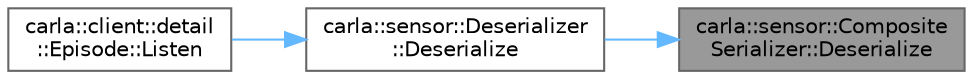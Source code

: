 digraph "carla::sensor::CompositeSerializer::Deserialize"
{
 // INTERACTIVE_SVG=YES
 // LATEX_PDF_SIZE
  bgcolor="transparent";
  edge [fontname=Helvetica,fontsize=10,labelfontname=Helvetica,labelfontsize=10];
  node [fontname=Helvetica,fontsize=10,shape=box,height=0.2,width=0.4];
  rankdir="RL";
  Node1 [id="Node000001",label="carla::sensor::Composite\lSerializer::Deserialize",height=0.2,width=0.4,color="gray40", fillcolor="grey60", style="filled", fontcolor="black",tooltip="Deserializes a Buffer by calling the \"Deserialize\" function of the serializer that generated the Buff..."];
  Node1 -> Node2 [id="edge1_Node000001_Node000002",dir="back",color="steelblue1",style="solid",tooltip=" "];
  Node2 [id="Node000002",label="carla::sensor::Deserializer\l::Deserialize",height=0.2,width=0.4,color="grey40", fillcolor="white", style="filled",URL="$d5/d46/classcarla_1_1sensor_1_1Deserializer.html#a718d97708b670faeba94b6cd4bd0a350",tooltip=" "];
  Node2 -> Node3 [id="edge2_Node000002_Node000003",dir="back",color="steelblue1",style="solid",tooltip=" "];
  Node3 [id="Node000003",label="carla::client::detail\l::Episode::Listen",height=0.2,width=0.4,color="grey40", fillcolor="white", style="filled",URL="$d1/db6/classcarla_1_1client_1_1detail_1_1Episode.html#afa2c9d4a111adf6575e39980cfc4b8c3",tooltip=" "];
}
